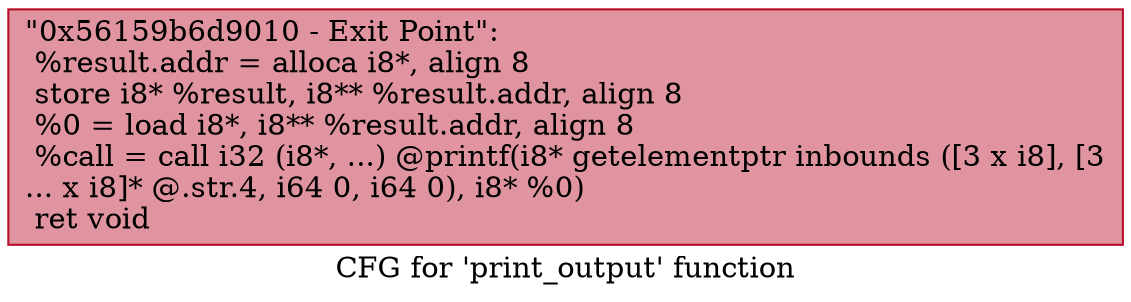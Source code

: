 digraph "CFG for 'print_output' function" {
	label="CFG for 'print_output' function";

	Node0x56159b6d9010 [shape=record,color="#b70d28ff", style=filled, fillcolor="#b70d2870",label="{\"0x56159b6d9010 - Exit Point\":\l  %result.addr = alloca i8*, align 8\l  store i8* %result, i8** %result.addr, align 8\l  %0 = load i8*, i8** %result.addr, align 8\l  %call = call i32 (i8*, ...) @printf(i8* getelementptr inbounds ([3 x i8], [3\l... x i8]* @.str.4, i64 0, i64 0), i8* %0)\l  ret void\l}"];
}
